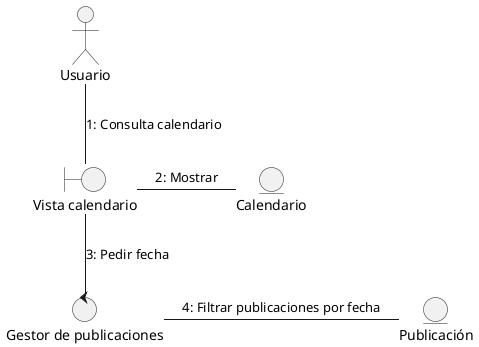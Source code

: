 @startuml Consultar Calendario
actor Usuario as U

boundary "Vista calendario" as V
control "Gestor de publicaciones" as G
entity Publicación as P
entity Calendario as C

U -- V : "1: Consulta calendario" 
V-r-C :"2: Mostrar"
V -- G : "3: Pedir fecha"
G -r- P : "4: Filtrar publicaciones por fecha"
@enduml